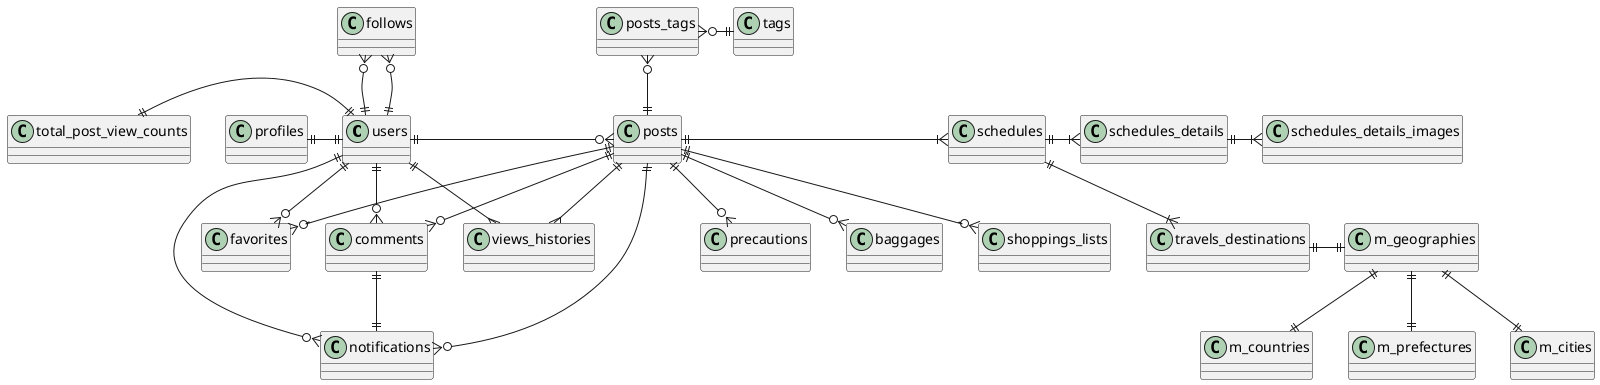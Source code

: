 @startuml
/' users '/
users ||-l-|| total_post_view_counts
users ||-l-|| profiles
users ||-u-o{ follows
users ||-u-o{ follows
users ||-d-o{ favorites
users ||-d-o{ comments
users ||-r-o{ posts
users ||-d-{ views_histories
users ||--o{ notifications

/' posts '/
posts ||-d-o{ favorites
posts ||-d-o{ comments
posts ||-d-{ views_histories
posts ||-u-o{ posts_tags
posts ||-d-o{ precautions
posts ||-d-o{ baggages
posts ||-d-o{ shoppings_lists
posts ||-r-|{ schedules
posts ||--o{ notifications

/' comments '/
comments ||--|| notifications

/' schedules '/
schedules ||-|{ schedules_details
schedules ||--|{ travels_destinations

/' travels_destinations '/
travels_destinations ||-|| m_geographies

/' schedules_details '/
schedules_details ||-|{ schedules_details_images

/' tags '/
tags ||-lo{ posts_tags

/' m_geographies '/
m_geographies ||--|| m_countries
m_geographies ||--|| m_prefectures
m_geographies ||--|| m_cities

@enduml